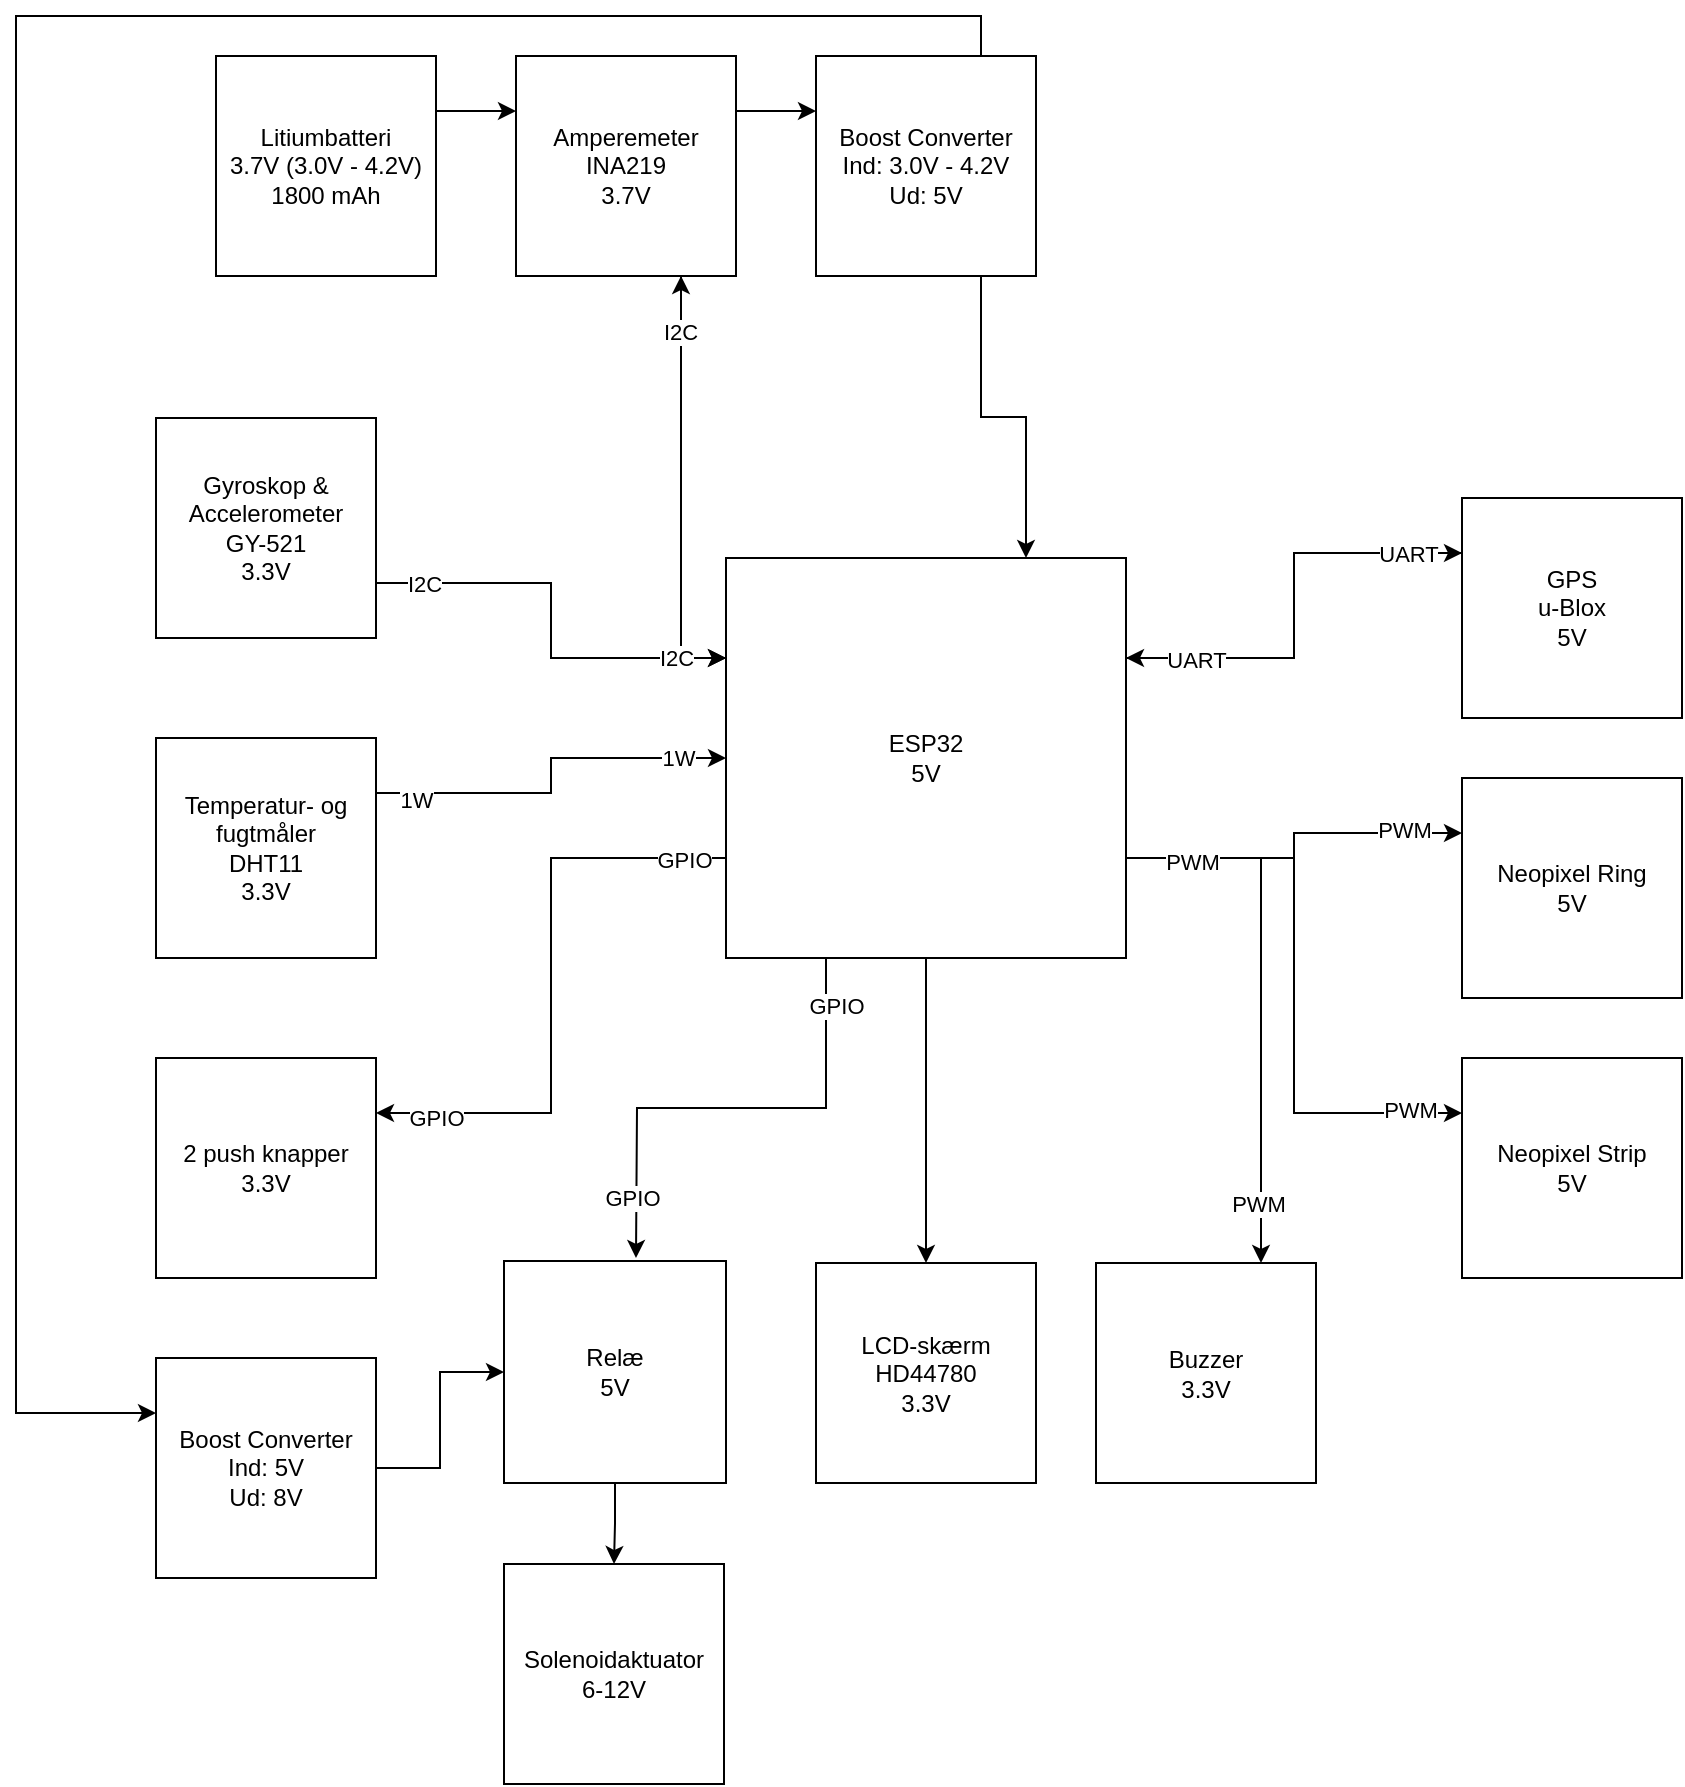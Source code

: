 <mxfile version="25.0.1">
  <diagram name="Page-1" id="Au_jINocBcU9wG9LVLza">
    <mxGraphModel dx="1674" dy="738" grid="1" gridSize="10" guides="1" tooltips="1" connect="1" arrows="1" fold="1" page="1" pageScale="1" pageWidth="827" pageHeight="1169" math="0" shadow="0">
      <root>
        <mxCell id="0" />
        <mxCell id="1" parent="0" />
        <mxCell id="8WWaU90uD-3OsJMU1C4m-51" style="edgeStyle=orthogonalEdgeStyle;rounded=0;orthogonalLoop=1;jettySize=auto;html=1;exitX=1;exitY=0.25;exitDx=0;exitDy=0;entryX=0;entryY=0.25;entryDx=0;entryDy=0;" parent="1" source="8WWaU90uD-3OsJMU1C4m-44" target="8WWaU90uD-3OsJMU1C4m-45" edge="1">
          <mxGeometry relative="1" as="geometry" />
        </mxCell>
        <mxCell id="8WWaU90uD-3OsJMU1C4m-44" value="&lt;div&gt;Litiumbatteri&lt;/div&gt;&lt;div&gt;3.7V (3.0V - 4.2V)&lt;/div&gt;&lt;div&gt;1800 mAh&lt;br&gt;&lt;/div&gt;" style="whiteSpace=wrap;html=1;aspect=fixed;" parent="1" vertex="1">
          <mxGeometry x="460" y="199" width="110" height="110" as="geometry" />
        </mxCell>
        <mxCell id="8WWaU90uD-3OsJMU1C4m-53" style="edgeStyle=orthogonalEdgeStyle;rounded=0;orthogonalLoop=1;jettySize=auto;html=1;exitX=1;exitY=0.25;exitDx=0;exitDy=0;entryX=0;entryY=0.25;entryDx=0;entryDy=0;" parent="1" source="8WWaU90uD-3OsJMU1C4m-45" target="8WWaU90uD-3OsJMU1C4m-52" edge="1">
          <mxGeometry relative="1" as="geometry" />
        </mxCell>
        <mxCell id="8WWaU90uD-3OsJMU1C4m-76" style="edgeStyle=orthogonalEdgeStyle;rounded=0;orthogonalLoop=1;jettySize=auto;html=1;exitX=0.75;exitY=1;exitDx=0;exitDy=0;entryX=0;entryY=0.25;entryDx=0;entryDy=0;" parent="1" source="8WWaU90uD-3OsJMU1C4m-45" target="8WWaU90uD-3OsJMU1C4m-55" edge="1">
          <mxGeometry relative="1" as="geometry" />
        </mxCell>
        <mxCell id="8WWaU90uD-3OsJMU1C4m-45" value="&lt;div&gt;Amperemeter&lt;br&gt;&lt;/div&gt;&lt;div&gt;INA219&lt;/div&gt;3.7V" style="whiteSpace=wrap;html=1;aspect=fixed;" parent="1" vertex="1">
          <mxGeometry x="610" y="199" width="110" height="110" as="geometry" />
        </mxCell>
        <mxCell id="8WWaU90uD-3OsJMU1C4m-56" style="edgeStyle=orthogonalEdgeStyle;rounded=0;orthogonalLoop=1;jettySize=auto;html=1;exitX=0.75;exitY=1;exitDx=0;exitDy=0;entryX=0.75;entryY=0;entryDx=0;entryDy=0;" parent="1" source="8WWaU90uD-3OsJMU1C4m-52" target="8WWaU90uD-3OsJMU1C4m-55" edge="1">
          <mxGeometry relative="1" as="geometry" />
        </mxCell>
        <mxCell id="e1QlHReIarLJo4ZQw5A4-3" style="edgeStyle=orthogonalEdgeStyle;rounded=0;orthogonalLoop=1;jettySize=auto;html=1;exitX=0.75;exitY=0;exitDx=0;exitDy=0;entryX=0;entryY=0.25;entryDx=0;entryDy=0;" parent="1" source="8WWaU90uD-3OsJMU1C4m-52" target="e1QlHReIarLJo4ZQw5A4-2" edge="1">
          <mxGeometry relative="1" as="geometry">
            <Array as="points">
              <mxPoint x="843" y="179" />
              <mxPoint x="360" y="179" />
              <mxPoint x="360" y="878" />
            </Array>
          </mxGeometry>
        </mxCell>
        <mxCell id="8WWaU90uD-3OsJMU1C4m-52" value="&lt;div&gt;Boost Converter&lt;/div&gt;&lt;div&gt;Ind: 3.0V - 4.2V&lt;/div&gt;&lt;div&gt;Ud: 5V&lt;br&gt;&lt;/div&gt;" style="whiteSpace=wrap;html=1;aspect=fixed;" parent="1" vertex="1">
          <mxGeometry x="760" y="199" width="110" height="110" as="geometry" />
        </mxCell>
        <mxCell id="8WWaU90uD-3OsJMU1C4m-60" style="edgeStyle=orthogonalEdgeStyle;rounded=0;orthogonalLoop=1;jettySize=auto;html=1;exitX=1;exitY=0.25;exitDx=0;exitDy=0;entryX=0;entryY=0.25;entryDx=0;entryDy=0;" parent="1" source="8WWaU90uD-3OsJMU1C4m-55" target="8WWaU90uD-3OsJMU1C4m-57" edge="1">
          <mxGeometry relative="1" as="geometry" />
        </mxCell>
        <mxCell id="8WWaU90uD-3OsJMU1C4m-67" style="edgeStyle=orthogonalEdgeStyle;rounded=0;orthogonalLoop=1;jettySize=auto;html=1;exitX=1;exitY=0.75;exitDx=0;exitDy=0;entryX=0;entryY=0.25;entryDx=0;entryDy=0;" parent="1" source="8WWaU90uD-3OsJMU1C4m-55" target="8WWaU90uD-3OsJMU1C4m-63" edge="1">
          <mxGeometry relative="1" as="geometry" />
        </mxCell>
        <mxCell id="8WWaU90uD-3OsJMU1C4m-95" value="PWM" style="edgeLabel;html=1;align=center;verticalAlign=middle;resizable=0;points=[];" parent="8WWaU90uD-3OsJMU1C4m-67" vertex="1" connectable="0">
          <mxGeometry x="0.681" y="2" relative="1" as="geometry">
            <mxPoint as="offset" />
          </mxGeometry>
        </mxCell>
        <mxCell id="8WWaU90uD-3OsJMU1C4m-74" style="edgeStyle=orthogonalEdgeStyle;rounded=0;orthogonalLoop=1;jettySize=auto;html=1;exitX=0;exitY=0.25;exitDx=0;exitDy=0;entryX=0.75;entryY=1;entryDx=0;entryDy=0;" parent="1" source="8WWaU90uD-3OsJMU1C4m-55" target="8WWaU90uD-3OsJMU1C4m-45" edge="1">
          <mxGeometry relative="1" as="geometry" />
        </mxCell>
        <mxCell id="8WWaU90uD-3OsJMU1C4m-98" value="I2C" style="edgeLabel;html=1;align=center;verticalAlign=middle;resizable=0;points=[];" parent="8WWaU90uD-3OsJMU1C4m-74" vertex="1" connectable="0">
          <mxGeometry x="0.736" y="1" relative="1" as="geometry">
            <mxPoint as="offset" />
          </mxGeometry>
        </mxCell>
        <mxCell id="8WWaU90uD-3OsJMU1C4m-79" style="edgeStyle=orthogonalEdgeStyle;rounded=0;orthogonalLoop=1;jettySize=auto;html=1;exitX=0.5;exitY=1;exitDx=0;exitDy=0;entryX=0.5;entryY=0;entryDx=0;entryDy=0;" parent="1" source="8WWaU90uD-3OsJMU1C4m-55" target="8WWaU90uD-3OsJMU1C4m-78" edge="1">
          <mxGeometry relative="1" as="geometry" />
        </mxCell>
        <mxCell id="8WWaU90uD-3OsJMU1C4m-84" style="edgeStyle=orthogonalEdgeStyle;rounded=0;orthogonalLoop=1;jettySize=auto;html=1;exitX=1;exitY=0.75;exitDx=0;exitDy=0;entryX=0;entryY=0.25;entryDx=0;entryDy=0;" parent="1" source="8WWaU90uD-3OsJMU1C4m-55" target="8WWaU90uD-3OsJMU1C4m-83" edge="1">
          <mxGeometry relative="1" as="geometry">
            <Array as="points">
              <mxPoint x="999" y="600" />
              <mxPoint x="999" y="727" />
            </Array>
          </mxGeometry>
        </mxCell>
        <mxCell id="8WWaU90uD-3OsJMU1C4m-96" value="PWM" style="edgeLabel;html=1;align=center;verticalAlign=middle;resizable=0;points=[];" parent="8WWaU90uD-3OsJMU1C4m-84" vertex="1" connectable="0">
          <mxGeometry x="0.824" y="2" relative="1" as="geometry">
            <mxPoint as="offset" />
          </mxGeometry>
        </mxCell>
        <mxCell id="8WWaU90uD-3OsJMU1C4m-91" style="edgeStyle=orthogonalEdgeStyle;rounded=0;orthogonalLoop=1;jettySize=auto;html=1;exitX=0;exitY=0.75;exitDx=0;exitDy=0;entryX=1;entryY=0.25;entryDx=0;entryDy=0;" parent="1" source="8WWaU90uD-3OsJMU1C4m-55" target="8WWaU90uD-3OsJMU1C4m-89" edge="1">
          <mxGeometry relative="1" as="geometry" />
        </mxCell>
        <mxCell id="8WWaU90uD-3OsJMU1C4m-92" value="GPIO" style="edgeLabel;html=1;align=center;verticalAlign=middle;resizable=0;points=[];" parent="8WWaU90uD-3OsJMU1C4m-91" vertex="1" connectable="0">
          <mxGeometry x="0.159" y="4" relative="1" as="geometry">
            <mxPoint x="-62" y="42" as="offset" />
          </mxGeometry>
        </mxCell>
        <mxCell id="8WWaU90uD-3OsJMU1C4m-100" value="GPIO" style="edgeLabel;html=1;align=center;verticalAlign=middle;resizable=0;points=[];" parent="8WWaU90uD-3OsJMU1C4m-91" vertex="1" connectable="0">
          <mxGeometry x="-0.859" y="1" relative="1" as="geometry">
            <mxPoint as="offset" />
          </mxGeometry>
        </mxCell>
        <mxCell id="8WWaU90uD-3OsJMU1C4m-101" style="edgeStyle=orthogonalEdgeStyle;rounded=0;orthogonalLoop=1;jettySize=auto;html=1;exitX=1;exitY=0.75;exitDx=0;exitDy=0;entryX=0.75;entryY=0;entryDx=0;entryDy=0;" parent="1" source="8WWaU90uD-3OsJMU1C4m-55" target="8WWaU90uD-3OsJMU1C4m-87" edge="1">
          <mxGeometry relative="1" as="geometry" />
        </mxCell>
        <mxCell id="8WWaU90uD-3OsJMU1C4m-102" value="PWM" style="edgeLabel;html=1;align=center;verticalAlign=middle;resizable=0;points=[];" parent="8WWaU90uD-3OsJMU1C4m-101" vertex="1" connectable="0">
          <mxGeometry x="-0.757" y="-2" relative="1" as="geometry">
            <mxPoint as="offset" />
          </mxGeometry>
        </mxCell>
        <mxCell id="e1QlHReIarLJo4ZQw5A4-1" value="PWM" style="edgeLabel;html=1;align=center;verticalAlign=middle;resizable=0;points=[];" parent="8WWaU90uD-3OsJMU1C4m-101" vertex="1" connectable="0">
          <mxGeometry x="0.829" y="4" relative="1" as="geometry">
            <mxPoint x="-6" y="-7" as="offset" />
          </mxGeometry>
        </mxCell>
        <mxCell id="8WWaU90uD-3OsJMU1C4m-104" style="edgeStyle=orthogonalEdgeStyle;rounded=0;orthogonalLoop=1;jettySize=auto;html=1;exitX=0.25;exitY=1;exitDx=0;exitDy=0;" parent="1" source="8WWaU90uD-3OsJMU1C4m-55" edge="1">
          <mxGeometry relative="1" as="geometry">
            <mxPoint x="670" y="800" as="targetPoint" />
          </mxGeometry>
        </mxCell>
        <mxCell id="8WWaU90uD-3OsJMU1C4m-105" value="GPIO" style="edgeLabel;html=1;align=center;verticalAlign=middle;resizable=0;points=[];" parent="8WWaU90uD-3OsJMU1C4m-104" vertex="1" connectable="0">
          <mxGeometry x="-0.762" y="-4" relative="1" as="geometry">
            <mxPoint x="9" y="-5" as="offset" />
          </mxGeometry>
        </mxCell>
        <mxCell id="8WWaU90uD-3OsJMU1C4m-106" value="GPIO" style="edgeLabel;html=1;align=center;verticalAlign=middle;resizable=0;points=[];" parent="8WWaU90uD-3OsJMU1C4m-104" vertex="1" connectable="0">
          <mxGeometry x="0.752" y="-6" relative="1" as="geometry">
            <mxPoint x="4" as="offset" />
          </mxGeometry>
        </mxCell>
        <mxCell id="8WWaU90uD-3OsJMU1C4m-55" value="&lt;div&gt;ESP32&lt;/div&gt;&lt;div&gt;5V&lt;/div&gt;" style="whiteSpace=wrap;html=1;aspect=fixed;" parent="1" vertex="1">
          <mxGeometry x="715" y="450" width="200" height="200" as="geometry" />
        </mxCell>
        <mxCell id="8WWaU90uD-3OsJMU1C4m-59" style="edgeStyle=orthogonalEdgeStyle;rounded=0;orthogonalLoop=1;jettySize=auto;html=1;exitX=0;exitY=0.25;exitDx=0;exitDy=0;entryX=1;entryY=0.25;entryDx=0;entryDy=0;" parent="1" source="8WWaU90uD-3OsJMU1C4m-57" target="8WWaU90uD-3OsJMU1C4m-55" edge="1">
          <mxGeometry relative="1" as="geometry" />
        </mxCell>
        <mxCell id="8WWaU90uD-3OsJMU1C4m-61" value="UART" style="edgeLabel;html=1;align=center;verticalAlign=middle;resizable=0;points=[];" parent="8WWaU90uD-3OsJMU1C4m-59" vertex="1" connectable="0">
          <mxGeometry x="-0.135" y="1" relative="1" as="geometry">
            <mxPoint x="-50" y="42" as="offset" />
          </mxGeometry>
        </mxCell>
        <mxCell id="8WWaU90uD-3OsJMU1C4m-97" value="UART" style="edgeLabel;html=1;align=center;verticalAlign=middle;resizable=0;points=[];" parent="8WWaU90uD-3OsJMU1C4m-59" vertex="1" connectable="0">
          <mxGeometry x="-0.756" relative="1" as="geometry">
            <mxPoint as="offset" />
          </mxGeometry>
        </mxCell>
        <mxCell id="8WWaU90uD-3OsJMU1C4m-57" value="&lt;div&gt;GPS&lt;/div&gt;&lt;div&gt;u-Blox&lt;br&gt;&lt;/div&gt;&lt;div&gt;5V&lt;br&gt;&lt;/div&gt;" style="whiteSpace=wrap;html=1;aspect=fixed;" parent="1" vertex="1">
          <mxGeometry x="1083" y="420" width="110" height="110" as="geometry" />
        </mxCell>
        <mxCell id="8WWaU90uD-3OsJMU1C4m-63" value="&lt;div&gt;Neopixel Ring&lt;/div&gt;&lt;div&gt;5V&lt;br&gt;&lt;/div&gt;" style="whiteSpace=wrap;html=1;aspect=fixed;" parent="1" vertex="1">
          <mxGeometry x="1083" y="560" width="110" height="110" as="geometry" />
        </mxCell>
        <mxCell id="8WWaU90uD-3OsJMU1C4m-115" style="edgeStyle=orthogonalEdgeStyle;rounded=0;orthogonalLoop=1;jettySize=auto;html=1;exitX=1;exitY=0.25;exitDx=0;exitDy=0;entryX=0;entryY=0.5;entryDx=0;entryDy=0;" parent="1" source="8WWaU90uD-3OsJMU1C4m-69" target="8WWaU90uD-3OsJMU1C4m-55" edge="1">
          <mxGeometry relative="1" as="geometry" />
        </mxCell>
        <mxCell id="8WWaU90uD-3OsJMU1C4m-116" value="1W" style="edgeLabel;html=1;align=center;verticalAlign=middle;resizable=0;points=[];" parent="8WWaU90uD-3OsJMU1C4m-115" vertex="1" connectable="0">
          <mxGeometry x="0.829" y="1" relative="1" as="geometry">
            <mxPoint x="-8" y="1" as="offset" />
          </mxGeometry>
        </mxCell>
        <mxCell id="8WWaU90uD-3OsJMU1C4m-117" value="1W" style="edgeLabel;html=1;align=center;verticalAlign=middle;resizable=0;points=[];" parent="8WWaU90uD-3OsJMU1C4m-115" vertex="1" connectable="0">
          <mxGeometry x="-0.793" y="-4" relative="1" as="geometry">
            <mxPoint y="-1" as="offset" />
          </mxGeometry>
        </mxCell>
        <mxCell id="8WWaU90uD-3OsJMU1C4m-69" value="&lt;div&gt;Temperatur- og fugtmåler&lt;br&gt;&lt;/div&gt;&lt;div&gt;DHT11&lt;/div&gt;&lt;div&gt;3.3V&lt;br&gt;&lt;/div&gt;" style="whiteSpace=wrap;html=1;aspect=fixed;" parent="1" vertex="1">
          <mxGeometry x="430" y="540" width="110" height="110" as="geometry" />
        </mxCell>
        <mxCell id="8WWaU90uD-3OsJMU1C4m-78" value="&lt;div&gt;LCD-skærm&lt;br&gt;&lt;/div&gt;&lt;div&gt;HD44780&lt;/div&gt;&lt;div&gt;3.3V&lt;br&gt;&lt;/div&gt;" style="whiteSpace=wrap;html=1;aspect=fixed;" parent="1" vertex="1">
          <mxGeometry x="760" y="802.5" width="110" height="110" as="geometry" />
        </mxCell>
        <mxCell id="8WWaU90uD-3OsJMU1C4m-83" value="&lt;div&gt;Neopixel Strip&lt;/div&gt;&lt;div&gt;5V&lt;br&gt;&lt;/div&gt;" style="whiteSpace=wrap;html=1;aspect=fixed;" parent="1" vertex="1">
          <mxGeometry x="1083" y="700" width="110" height="110" as="geometry" />
        </mxCell>
        <mxCell id="8WWaU90uD-3OsJMU1C4m-85" value="&lt;div&gt;Solenoidaktuator&lt;/div&gt;&lt;div&gt;6-12V&lt;br&gt;&lt;/div&gt;" style="whiteSpace=wrap;html=1;aspect=fixed;" parent="1" vertex="1">
          <mxGeometry x="604" y="953" width="110" height="110" as="geometry" />
        </mxCell>
        <mxCell id="8WWaU90uD-3OsJMU1C4m-87" value="&lt;div&gt;Buzzer&lt;/div&gt;&lt;div&gt;3.3V&lt;br&gt;&lt;/div&gt;" style="whiteSpace=wrap;html=1;aspect=fixed;" parent="1" vertex="1">
          <mxGeometry x="900" y="802.5" width="110" height="110" as="geometry" />
        </mxCell>
        <mxCell id="8WWaU90uD-3OsJMU1C4m-112" style="edgeStyle=orthogonalEdgeStyle;rounded=0;orthogonalLoop=1;jettySize=auto;html=1;exitX=1;exitY=0.75;exitDx=0;exitDy=0;entryX=0;entryY=0.25;entryDx=0;entryDy=0;" parent="1" source="8WWaU90uD-3OsJMU1C4m-88" target="8WWaU90uD-3OsJMU1C4m-55" edge="1">
          <mxGeometry relative="1" as="geometry" />
        </mxCell>
        <mxCell id="8WWaU90uD-3OsJMU1C4m-113" value="I2C" style="edgeLabel;html=1;align=center;verticalAlign=middle;resizable=0;points=[];" parent="8WWaU90uD-3OsJMU1C4m-112" vertex="1" connectable="0">
          <mxGeometry x="-0.773" relative="1" as="geometry">
            <mxPoint as="offset" />
          </mxGeometry>
        </mxCell>
        <mxCell id="8WWaU90uD-3OsJMU1C4m-114" value="I2C" style="edgeLabel;html=1;align=center;verticalAlign=middle;resizable=0;points=[];" parent="8WWaU90uD-3OsJMU1C4m-112" vertex="1" connectable="0">
          <mxGeometry x="0.709" y="-3" relative="1" as="geometry">
            <mxPoint x="6" y="-3" as="offset" />
          </mxGeometry>
        </mxCell>
        <mxCell id="8WWaU90uD-3OsJMU1C4m-88" value="&lt;div&gt;Gyroskop &amp;amp; Accelerometer&lt;br&gt;&lt;/div&gt;&lt;div&gt;GY-521&lt;/div&gt;&lt;div&gt;3.3V&lt;br&gt;&lt;/div&gt;" style="whiteSpace=wrap;html=1;aspect=fixed;" parent="1" vertex="1">
          <mxGeometry x="430" y="380" width="110" height="110" as="geometry" />
        </mxCell>
        <mxCell id="8WWaU90uD-3OsJMU1C4m-89" value="&lt;div&gt;2 push knapper&lt;/div&gt;&lt;div&gt;3.3V&lt;br&gt;&lt;/div&gt;" style="whiteSpace=wrap;html=1;aspect=fixed;" parent="1" vertex="1">
          <mxGeometry x="430" y="700" width="110" height="110" as="geometry" />
        </mxCell>
        <mxCell id="ILI41Hoijf9lR41PXTiz-5" style="edgeStyle=orthogonalEdgeStyle;rounded=0;orthogonalLoop=1;jettySize=auto;html=1;exitX=1;exitY=0.5;exitDx=0;exitDy=0;entryX=0;entryY=0.5;entryDx=0;entryDy=0;" edge="1" parent="1" source="e1QlHReIarLJo4ZQw5A4-2" target="ILI41Hoijf9lR41PXTiz-2">
          <mxGeometry relative="1" as="geometry" />
        </mxCell>
        <mxCell id="e1QlHReIarLJo4ZQw5A4-2" value="&lt;div&gt;Boost Converter&lt;/div&gt;&lt;div&gt;Ind: 5V&lt;br&gt;&lt;/div&gt;&lt;div&gt;Ud: 8V&lt;br&gt;&lt;/div&gt;" style="whiteSpace=wrap;html=1;aspect=fixed;" parent="1" vertex="1">
          <mxGeometry x="430" y="850" width="110" height="110" as="geometry" />
        </mxCell>
        <mxCell id="ILI41Hoijf9lR41PXTiz-8" style="edgeStyle=orthogonalEdgeStyle;rounded=0;orthogonalLoop=1;jettySize=auto;html=1;entryX=0.5;entryY=0;entryDx=0;entryDy=0;" edge="1" parent="1" source="ILI41Hoijf9lR41PXTiz-2" target="8WWaU90uD-3OsJMU1C4m-85">
          <mxGeometry relative="1" as="geometry" />
        </mxCell>
        <mxCell id="ILI41Hoijf9lR41PXTiz-2" value="Relæ&lt;div&gt;5V&lt;/div&gt;" style="whiteSpace=wrap;html=1;aspect=fixed;" vertex="1" parent="1">
          <mxGeometry x="604" y="801.5" width="111" height="111" as="geometry" />
        </mxCell>
      </root>
    </mxGraphModel>
  </diagram>
</mxfile>
